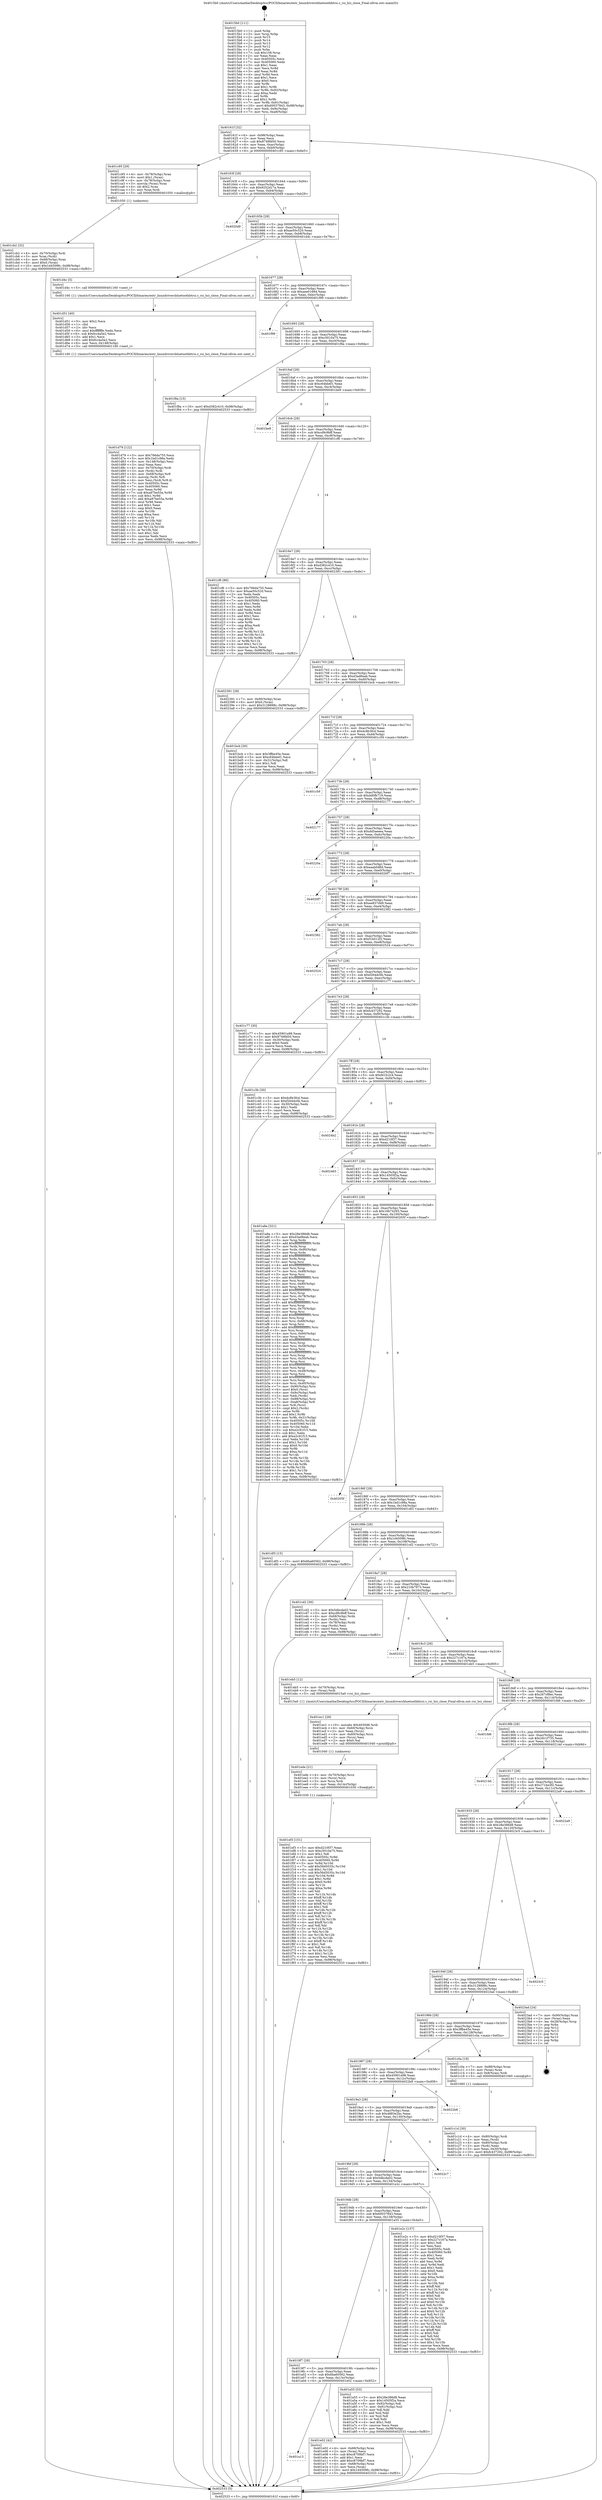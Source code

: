 digraph "0x4015b0" {
  label = "0x4015b0 (/mnt/c/Users/mathe/Desktop/tcc/POCII/binaries/extr_linuxdriversbluetoothbtrsi.c_rsi_hci_close_Final-ollvm.out::main(0))"
  labelloc = "t"
  node[shape=record]

  Entry [label="",width=0.3,height=0.3,shape=circle,fillcolor=black,style=filled]
  "0x40161f" [label="{
     0x40161f [32]\l
     | [instrs]\l
     &nbsp;&nbsp;0x40161f \<+6\>: mov -0x98(%rbp),%eax\l
     &nbsp;&nbsp;0x401625 \<+2\>: mov %eax,%ecx\l
     &nbsp;&nbsp;0x401627 \<+6\>: sub $0x8749fd50,%ecx\l
     &nbsp;&nbsp;0x40162d \<+6\>: mov %eax,-0xac(%rbp)\l
     &nbsp;&nbsp;0x401633 \<+6\>: mov %ecx,-0xb0(%rbp)\l
     &nbsp;&nbsp;0x401639 \<+6\>: je 0000000000401c95 \<main+0x6e5\>\l
  }"]
  "0x401c95" [label="{
     0x401c95 [29]\l
     | [instrs]\l
     &nbsp;&nbsp;0x401c95 \<+4\>: mov -0x78(%rbp),%rax\l
     &nbsp;&nbsp;0x401c99 \<+6\>: movl $0x1,(%rax)\l
     &nbsp;&nbsp;0x401c9f \<+4\>: mov -0x78(%rbp),%rax\l
     &nbsp;&nbsp;0x401ca3 \<+3\>: movslq (%rax),%rax\l
     &nbsp;&nbsp;0x401ca6 \<+4\>: shl $0x2,%rax\l
     &nbsp;&nbsp;0x401caa \<+3\>: mov %rax,%rdi\l
     &nbsp;&nbsp;0x401cad \<+5\>: call 0000000000401050 \<malloc@plt\>\l
     | [calls]\l
     &nbsp;&nbsp;0x401050 \{1\} (unknown)\l
  }"]
  "0x40163f" [label="{
     0x40163f [28]\l
     | [instrs]\l
     &nbsp;&nbsp;0x40163f \<+5\>: jmp 0000000000401644 \<main+0x94\>\l
     &nbsp;&nbsp;0x401644 \<+6\>: mov -0xac(%rbp),%eax\l
     &nbsp;&nbsp;0x40164a \<+5\>: sub $0x9252d17a,%eax\l
     &nbsp;&nbsp;0x40164f \<+6\>: mov %eax,-0xb4(%rbp)\l
     &nbsp;&nbsp;0x401655 \<+6\>: je 00000000004020d9 \<main+0xb29\>\l
  }"]
  Exit [label="",width=0.3,height=0.3,shape=circle,fillcolor=black,style=filled,peripheries=2]
  "0x4020d9" [label="{
     0x4020d9\l
  }", style=dashed]
  "0x40165b" [label="{
     0x40165b [28]\l
     | [instrs]\l
     &nbsp;&nbsp;0x40165b \<+5\>: jmp 0000000000401660 \<main+0xb0\>\l
     &nbsp;&nbsp;0x401660 \<+6\>: mov -0xac(%rbp),%eax\l
     &nbsp;&nbsp;0x401666 \<+5\>: sub $0xae50c520,%eax\l
     &nbsp;&nbsp;0x40166b \<+6\>: mov %eax,-0xb8(%rbp)\l
     &nbsp;&nbsp;0x401671 \<+6\>: je 0000000000401d4c \<main+0x79c\>\l
  }"]
  "0x401ef3" [label="{
     0x401ef3 [151]\l
     | [instrs]\l
     &nbsp;&nbsp;0x401ef3 \<+5\>: mov $0xd210f37,%eax\l
     &nbsp;&nbsp;0x401ef8 \<+5\>: mov $0xc5010a75,%esi\l
     &nbsp;&nbsp;0x401efd \<+2\>: mov $0x1,%dl\l
     &nbsp;&nbsp;0x401eff \<+8\>: mov 0x40505c,%r8d\l
     &nbsp;&nbsp;0x401f07 \<+8\>: mov 0x405060,%r9d\l
     &nbsp;&nbsp;0x401f0f \<+3\>: mov %r8d,%r10d\l
     &nbsp;&nbsp;0x401f12 \<+7\>: add $0x56d5035c,%r10d\l
     &nbsp;&nbsp;0x401f19 \<+4\>: sub $0x1,%r10d\l
     &nbsp;&nbsp;0x401f1d \<+7\>: sub $0x56d5035c,%r10d\l
     &nbsp;&nbsp;0x401f24 \<+4\>: imul %r10d,%r8d\l
     &nbsp;&nbsp;0x401f28 \<+4\>: and $0x1,%r8d\l
     &nbsp;&nbsp;0x401f2c \<+4\>: cmp $0x0,%r8d\l
     &nbsp;&nbsp;0x401f30 \<+4\>: sete %r11b\l
     &nbsp;&nbsp;0x401f34 \<+4\>: cmp $0xa,%r9d\l
     &nbsp;&nbsp;0x401f38 \<+3\>: setl %bl\l
     &nbsp;&nbsp;0x401f3b \<+3\>: mov %r11b,%r14b\l
     &nbsp;&nbsp;0x401f3e \<+4\>: xor $0xff,%r14b\l
     &nbsp;&nbsp;0x401f42 \<+3\>: mov %bl,%r15b\l
     &nbsp;&nbsp;0x401f45 \<+4\>: xor $0xff,%r15b\l
     &nbsp;&nbsp;0x401f49 \<+3\>: xor $0x1,%dl\l
     &nbsp;&nbsp;0x401f4c \<+3\>: mov %r14b,%r12b\l
     &nbsp;&nbsp;0x401f4f \<+4\>: and $0xff,%r12b\l
     &nbsp;&nbsp;0x401f53 \<+3\>: and %dl,%r11b\l
     &nbsp;&nbsp;0x401f56 \<+3\>: mov %r15b,%r13b\l
     &nbsp;&nbsp;0x401f59 \<+4\>: and $0xff,%r13b\l
     &nbsp;&nbsp;0x401f5d \<+2\>: and %dl,%bl\l
     &nbsp;&nbsp;0x401f5f \<+3\>: or %r11b,%r12b\l
     &nbsp;&nbsp;0x401f62 \<+3\>: or %bl,%r13b\l
     &nbsp;&nbsp;0x401f65 \<+3\>: xor %r13b,%r12b\l
     &nbsp;&nbsp;0x401f68 \<+3\>: or %r15b,%r14b\l
     &nbsp;&nbsp;0x401f6b \<+4\>: xor $0xff,%r14b\l
     &nbsp;&nbsp;0x401f6f \<+3\>: or $0x1,%dl\l
     &nbsp;&nbsp;0x401f72 \<+3\>: and %dl,%r14b\l
     &nbsp;&nbsp;0x401f75 \<+3\>: or %r14b,%r12b\l
     &nbsp;&nbsp;0x401f78 \<+4\>: test $0x1,%r12b\l
     &nbsp;&nbsp;0x401f7c \<+3\>: cmovne %esi,%eax\l
     &nbsp;&nbsp;0x401f7f \<+6\>: mov %eax,-0x98(%rbp)\l
     &nbsp;&nbsp;0x401f85 \<+5\>: jmp 0000000000402533 \<main+0xf83\>\l
  }"]
  "0x401d4c" [label="{
     0x401d4c [5]\l
     | [instrs]\l
     &nbsp;&nbsp;0x401d4c \<+5\>: call 0000000000401160 \<next_i\>\l
     | [calls]\l
     &nbsp;&nbsp;0x401160 \{1\} (/mnt/c/Users/mathe/Desktop/tcc/POCII/binaries/extr_linuxdriversbluetoothbtrsi.c_rsi_hci_close_Final-ollvm.out::next_i)\l
  }"]
  "0x401677" [label="{
     0x401677 [28]\l
     | [instrs]\l
     &nbsp;&nbsp;0x401677 \<+5\>: jmp 000000000040167c \<main+0xcc\>\l
     &nbsp;&nbsp;0x40167c \<+6\>: mov -0xac(%rbp),%eax\l
     &nbsp;&nbsp;0x401682 \<+5\>: sub $0xaee01684,%eax\l
     &nbsp;&nbsp;0x401687 \<+6\>: mov %eax,-0xbc(%rbp)\l
     &nbsp;&nbsp;0x40168d \<+6\>: je 0000000000401f99 \<main+0x9e9\>\l
  }"]
  "0x401ede" [label="{
     0x401ede [21]\l
     | [instrs]\l
     &nbsp;&nbsp;0x401ede \<+4\>: mov -0x70(%rbp),%rcx\l
     &nbsp;&nbsp;0x401ee2 \<+3\>: mov (%rcx),%rcx\l
     &nbsp;&nbsp;0x401ee5 \<+3\>: mov %rcx,%rdi\l
     &nbsp;&nbsp;0x401ee8 \<+6\>: mov %eax,-0x14c(%rbp)\l
     &nbsp;&nbsp;0x401eee \<+5\>: call 0000000000401030 \<free@plt\>\l
     | [calls]\l
     &nbsp;&nbsp;0x401030 \{1\} (unknown)\l
  }"]
  "0x401f99" [label="{
     0x401f99\l
  }", style=dashed]
  "0x401693" [label="{
     0x401693 [28]\l
     | [instrs]\l
     &nbsp;&nbsp;0x401693 \<+5\>: jmp 0000000000401698 \<main+0xe8\>\l
     &nbsp;&nbsp;0x401698 \<+6\>: mov -0xac(%rbp),%eax\l
     &nbsp;&nbsp;0x40169e \<+5\>: sub $0xc5010a75,%eax\l
     &nbsp;&nbsp;0x4016a3 \<+6\>: mov %eax,-0xc0(%rbp)\l
     &nbsp;&nbsp;0x4016a9 \<+6\>: je 0000000000401f8a \<main+0x9da\>\l
  }"]
  "0x401ec1" [label="{
     0x401ec1 [29]\l
     | [instrs]\l
     &nbsp;&nbsp;0x401ec1 \<+10\>: movabs $0x4030d6,%rdi\l
     &nbsp;&nbsp;0x401ecb \<+4\>: mov -0x60(%rbp),%rcx\l
     &nbsp;&nbsp;0x401ecf \<+2\>: mov %eax,(%rcx)\l
     &nbsp;&nbsp;0x401ed1 \<+4\>: mov -0x60(%rbp),%rcx\l
     &nbsp;&nbsp;0x401ed5 \<+2\>: mov (%rcx),%esi\l
     &nbsp;&nbsp;0x401ed7 \<+2\>: mov $0x0,%al\l
     &nbsp;&nbsp;0x401ed9 \<+5\>: call 0000000000401040 \<printf@plt\>\l
     | [calls]\l
     &nbsp;&nbsp;0x401040 \{1\} (unknown)\l
  }"]
  "0x401f8a" [label="{
     0x401f8a [15]\l
     | [instrs]\l
     &nbsp;&nbsp;0x401f8a \<+10\>: movl $0xd382c410,-0x98(%rbp)\l
     &nbsp;&nbsp;0x401f94 \<+5\>: jmp 0000000000402533 \<main+0xf83\>\l
  }"]
  "0x4016af" [label="{
     0x4016af [28]\l
     | [instrs]\l
     &nbsp;&nbsp;0x4016af \<+5\>: jmp 00000000004016b4 \<main+0x104\>\l
     &nbsp;&nbsp;0x4016b4 \<+6\>: mov -0xac(%rbp),%eax\l
     &nbsp;&nbsp;0x4016ba \<+5\>: sub $0xc64bbef1,%eax\l
     &nbsp;&nbsp;0x4016bf \<+6\>: mov %eax,-0xc4(%rbp)\l
     &nbsp;&nbsp;0x4016c5 \<+6\>: je 0000000000401be9 \<main+0x639\>\l
  }"]
  "0x401a13" [label="{
     0x401a13\l
  }", style=dashed]
  "0x401be9" [label="{
     0x401be9\l
  }", style=dashed]
  "0x4016cb" [label="{
     0x4016cb [28]\l
     | [instrs]\l
     &nbsp;&nbsp;0x4016cb \<+5\>: jmp 00000000004016d0 \<main+0x120\>\l
     &nbsp;&nbsp;0x4016d0 \<+6\>: mov -0xac(%rbp),%eax\l
     &nbsp;&nbsp;0x4016d6 \<+5\>: sub $0xcd9c9bff,%eax\l
     &nbsp;&nbsp;0x4016db \<+6\>: mov %eax,-0xc8(%rbp)\l
     &nbsp;&nbsp;0x4016e1 \<+6\>: je 0000000000401cf6 \<main+0x746\>\l
  }"]
  "0x401e02" [label="{
     0x401e02 [42]\l
     | [instrs]\l
     &nbsp;&nbsp;0x401e02 \<+4\>: mov -0x68(%rbp),%rax\l
     &nbsp;&nbsp;0x401e06 \<+2\>: mov (%rax),%ecx\l
     &nbsp;&nbsp;0x401e08 \<+6\>: sub $0xc8709bf7,%ecx\l
     &nbsp;&nbsp;0x401e0e \<+3\>: add $0x1,%ecx\l
     &nbsp;&nbsp;0x401e11 \<+6\>: add $0xc8709bf7,%ecx\l
     &nbsp;&nbsp;0x401e17 \<+4\>: mov -0x68(%rbp),%rax\l
     &nbsp;&nbsp;0x401e1b \<+2\>: mov %ecx,(%rax)\l
     &nbsp;&nbsp;0x401e1d \<+10\>: movl $0x1d4509fc,-0x98(%rbp)\l
     &nbsp;&nbsp;0x401e27 \<+5\>: jmp 0000000000402533 \<main+0xf83\>\l
  }"]
  "0x401cf6" [label="{
     0x401cf6 [86]\l
     | [instrs]\l
     &nbsp;&nbsp;0x401cf6 \<+5\>: mov $0x766da755,%eax\l
     &nbsp;&nbsp;0x401cfb \<+5\>: mov $0xae50c520,%ecx\l
     &nbsp;&nbsp;0x401d00 \<+2\>: xor %edx,%edx\l
     &nbsp;&nbsp;0x401d02 \<+7\>: mov 0x40505c,%esi\l
     &nbsp;&nbsp;0x401d09 \<+7\>: mov 0x405060,%edi\l
     &nbsp;&nbsp;0x401d10 \<+3\>: sub $0x1,%edx\l
     &nbsp;&nbsp;0x401d13 \<+3\>: mov %esi,%r8d\l
     &nbsp;&nbsp;0x401d16 \<+3\>: add %edx,%r8d\l
     &nbsp;&nbsp;0x401d19 \<+4\>: imul %r8d,%esi\l
     &nbsp;&nbsp;0x401d1d \<+3\>: and $0x1,%esi\l
     &nbsp;&nbsp;0x401d20 \<+3\>: cmp $0x0,%esi\l
     &nbsp;&nbsp;0x401d23 \<+4\>: sete %r9b\l
     &nbsp;&nbsp;0x401d27 \<+3\>: cmp $0xa,%edi\l
     &nbsp;&nbsp;0x401d2a \<+4\>: setl %r10b\l
     &nbsp;&nbsp;0x401d2e \<+3\>: mov %r9b,%r11b\l
     &nbsp;&nbsp;0x401d31 \<+3\>: and %r10b,%r11b\l
     &nbsp;&nbsp;0x401d34 \<+3\>: xor %r10b,%r9b\l
     &nbsp;&nbsp;0x401d37 \<+3\>: or %r9b,%r11b\l
     &nbsp;&nbsp;0x401d3a \<+4\>: test $0x1,%r11b\l
     &nbsp;&nbsp;0x401d3e \<+3\>: cmovne %ecx,%eax\l
     &nbsp;&nbsp;0x401d41 \<+6\>: mov %eax,-0x98(%rbp)\l
     &nbsp;&nbsp;0x401d47 \<+5\>: jmp 0000000000402533 \<main+0xf83\>\l
  }"]
  "0x4016e7" [label="{
     0x4016e7 [28]\l
     | [instrs]\l
     &nbsp;&nbsp;0x4016e7 \<+5\>: jmp 00000000004016ec \<main+0x13c\>\l
     &nbsp;&nbsp;0x4016ec \<+6\>: mov -0xac(%rbp),%eax\l
     &nbsp;&nbsp;0x4016f2 \<+5\>: sub $0xd382c410,%eax\l
     &nbsp;&nbsp;0x4016f7 \<+6\>: mov %eax,-0xcc(%rbp)\l
     &nbsp;&nbsp;0x4016fd \<+6\>: je 0000000000402391 \<main+0xde1\>\l
  }"]
  "0x401d79" [label="{
     0x401d79 [122]\l
     | [instrs]\l
     &nbsp;&nbsp;0x401d79 \<+5\>: mov $0x766da755,%ecx\l
     &nbsp;&nbsp;0x401d7e \<+5\>: mov $0x1bd1c98a,%edx\l
     &nbsp;&nbsp;0x401d83 \<+6\>: mov -0x148(%rbp),%esi\l
     &nbsp;&nbsp;0x401d89 \<+3\>: imul %eax,%esi\l
     &nbsp;&nbsp;0x401d8c \<+4\>: mov -0x70(%rbp),%rdi\l
     &nbsp;&nbsp;0x401d90 \<+3\>: mov (%rdi),%rdi\l
     &nbsp;&nbsp;0x401d93 \<+4\>: mov -0x68(%rbp),%r8\l
     &nbsp;&nbsp;0x401d97 \<+3\>: movslq (%r8),%r8\l
     &nbsp;&nbsp;0x401d9a \<+4\>: mov %esi,(%rdi,%r8,4)\l
     &nbsp;&nbsp;0x401d9e \<+7\>: mov 0x40505c,%eax\l
     &nbsp;&nbsp;0x401da5 \<+7\>: mov 0x405060,%esi\l
     &nbsp;&nbsp;0x401dac \<+3\>: mov %eax,%r9d\l
     &nbsp;&nbsp;0x401daf \<+7\>: sub $0xa97be55a,%r9d\l
     &nbsp;&nbsp;0x401db6 \<+4\>: sub $0x1,%r9d\l
     &nbsp;&nbsp;0x401dba \<+7\>: add $0xa97be55a,%r9d\l
     &nbsp;&nbsp;0x401dc1 \<+4\>: imul %r9d,%eax\l
     &nbsp;&nbsp;0x401dc5 \<+3\>: and $0x1,%eax\l
     &nbsp;&nbsp;0x401dc8 \<+3\>: cmp $0x0,%eax\l
     &nbsp;&nbsp;0x401dcb \<+4\>: sete %r10b\l
     &nbsp;&nbsp;0x401dcf \<+3\>: cmp $0xa,%esi\l
     &nbsp;&nbsp;0x401dd2 \<+4\>: setl %r11b\l
     &nbsp;&nbsp;0x401dd6 \<+3\>: mov %r10b,%bl\l
     &nbsp;&nbsp;0x401dd9 \<+3\>: and %r11b,%bl\l
     &nbsp;&nbsp;0x401ddc \<+3\>: xor %r11b,%r10b\l
     &nbsp;&nbsp;0x401ddf \<+3\>: or %r10b,%bl\l
     &nbsp;&nbsp;0x401de2 \<+3\>: test $0x1,%bl\l
     &nbsp;&nbsp;0x401de5 \<+3\>: cmovne %edx,%ecx\l
     &nbsp;&nbsp;0x401de8 \<+6\>: mov %ecx,-0x98(%rbp)\l
     &nbsp;&nbsp;0x401dee \<+5\>: jmp 0000000000402533 \<main+0xf83\>\l
  }"]
  "0x402391" [label="{
     0x402391 [28]\l
     | [instrs]\l
     &nbsp;&nbsp;0x402391 \<+7\>: mov -0x90(%rbp),%rax\l
     &nbsp;&nbsp;0x402398 \<+6\>: movl $0x0,(%rax)\l
     &nbsp;&nbsp;0x40239e \<+10\>: movl $0x3128898c,-0x98(%rbp)\l
     &nbsp;&nbsp;0x4023a8 \<+5\>: jmp 0000000000402533 \<main+0xf83\>\l
  }"]
  "0x401703" [label="{
     0x401703 [28]\l
     | [instrs]\l
     &nbsp;&nbsp;0x401703 \<+5\>: jmp 0000000000401708 \<main+0x158\>\l
     &nbsp;&nbsp;0x401708 \<+6\>: mov -0xac(%rbp),%eax\l
     &nbsp;&nbsp;0x40170e \<+5\>: sub $0xd3ad8eab,%eax\l
     &nbsp;&nbsp;0x401713 \<+6\>: mov %eax,-0xd0(%rbp)\l
     &nbsp;&nbsp;0x401719 \<+6\>: je 0000000000401bcb \<main+0x61b\>\l
  }"]
  "0x401d51" [label="{
     0x401d51 [40]\l
     | [instrs]\l
     &nbsp;&nbsp;0x401d51 \<+5\>: mov $0x2,%ecx\l
     &nbsp;&nbsp;0x401d56 \<+1\>: cltd\l
     &nbsp;&nbsp;0x401d57 \<+2\>: idiv %ecx\l
     &nbsp;&nbsp;0x401d59 \<+6\>: imul $0xfffffffe,%edx,%ecx\l
     &nbsp;&nbsp;0x401d5f \<+6\>: sub $0xfcc4a5e2,%ecx\l
     &nbsp;&nbsp;0x401d65 \<+3\>: add $0x1,%ecx\l
     &nbsp;&nbsp;0x401d68 \<+6\>: add $0xfcc4a5e2,%ecx\l
     &nbsp;&nbsp;0x401d6e \<+6\>: mov %ecx,-0x148(%rbp)\l
     &nbsp;&nbsp;0x401d74 \<+5\>: call 0000000000401160 \<next_i\>\l
     | [calls]\l
     &nbsp;&nbsp;0x401160 \{1\} (/mnt/c/Users/mathe/Desktop/tcc/POCII/binaries/extr_linuxdriversbluetoothbtrsi.c_rsi_hci_close_Final-ollvm.out::next_i)\l
  }"]
  "0x401bcb" [label="{
     0x401bcb [30]\l
     | [instrs]\l
     &nbsp;&nbsp;0x401bcb \<+5\>: mov $0x3ffbe45e,%eax\l
     &nbsp;&nbsp;0x401bd0 \<+5\>: mov $0xc64bbef1,%ecx\l
     &nbsp;&nbsp;0x401bd5 \<+3\>: mov -0x31(%rbp),%dl\l
     &nbsp;&nbsp;0x401bd8 \<+3\>: test $0x1,%dl\l
     &nbsp;&nbsp;0x401bdb \<+3\>: cmovne %ecx,%eax\l
     &nbsp;&nbsp;0x401bde \<+6\>: mov %eax,-0x98(%rbp)\l
     &nbsp;&nbsp;0x401be4 \<+5\>: jmp 0000000000402533 \<main+0xf83\>\l
  }"]
  "0x40171f" [label="{
     0x40171f [28]\l
     | [instrs]\l
     &nbsp;&nbsp;0x40171f \<+5\>: jmp 0000000000401724 \<main+0x174\>\l
     &nbsp;&nbsp;0x401724 \<+6\>: mov -0xac(%rbp),%eax\l
     &nbsp;&nbsp;0x40172a \<+5\>: sub $0xdc8b3fcd,%eax\l
     &nbsp;&nbsp;0x40172f \<+6\>: mov %eax,-0xd4(%rbp)\l
     &nbsp;&nbsp;0x401735 \<+6\>: je 0000000000401c59 \<main+0x6a9\>\l
  }"]
  "0x401cb2" [label="{
     0x401cb2 [32]\l
     | [instrs]\l
     &nbsp;&nbsp;0x401cb2 \<+4\>: mov -0x70(%rbp),%rdi\l
     &nbsp;&nbsp;0x401cb6 \<+3\>: mov %rax,(%rdi)\l
     &nbsp;&nbsp;0x401cb9 \<+4\>: mov -0x68(%rbp),%rax\l
     &nbsp;&nbsp;0x401cbd \<+6\>: movl $0x0,(%rax)\l
     &nbsp;&nbsp;0x401cc3 \<+10\>: movl $0x1d4509fc,-0x98(%rbp)\l
     &nbsp;&nbsp;0x401ccd \<+5\>: jmp 0000000000402533 \<main+0xf83\>\l
  }"]
  "0x401c59" [label="{
     0x401c59\l
  }", style=dashed]
  "0x40173b" [label="{
     0x40173b [28]\l
     | [instrs]\l
     &nbsp;&nbsp;0x40173b \<+5\>: jmp 0000000000401740 \<main+0x190\>\l
     &nbsp;&nbsp;0x401740 \<+6\>: mov -0xac(%rbp),%eax\l
     &nbsp;&nbsp;0x401746 \<+5\>: sub $0xdd0fb719,%eax\l
     &nbsp;&nbsp;0x40174b \<+6\>: mov %eax,-0xd8(%rbp)\l
     &nbsp;&nbsp;0x401751 \<+6\>: je 0000000000402177 \<main+0xbc7\>\l
  }"]
  "0x401c1d" [label="{
     0x401c1d [30]\l
     | [instrs]\l
     &nbsp;&nbsp;0x401c1d \<+4\>: mov -0x80(%rbp),%rdi\l
     &nbsp;&nbsp;0x401c21 \<+2\>: mov %eax,(%rdi)\l
     &nbsp;&nbsp;0x401c23 \<+4\>: mov -0x80(%rbp),%rdi\l
     &nbsp;&nbsp;0x401c27 \<+2\>: mov (%rdi),%eax\l
     &nbsp;&nbsp;0x401c29 \<+3\>: mov %eax,-0x30(%rbp)\l
     &nbsp;&nbsp;0x401c2c \<+10\>: movl $0xfc437292,-0x98(%rbp)\l
     &nbsp;&nbsp;0x401c36 \<+5\>: jmp 0000000000402533 \<main+0xf83\>\l
  }"]
  "0x402177" [label="{
     0x402177\l
  }", style=dashed]
  "0x401757" [label="{
     0x401757 [28]\l
     | [instrs]\l
     &nbsp;&nbsp;0x401757 \<+5\>: jmp 000000000040175c \<main+0x1ac\>\l
     &nbsp;&nbsp;0x40175c \<+6\>: mov -0xac(%rbp),%eax\l
     &nbsp;&nbsp;0x401762 \<+5\>: sub $0xdd5aeeea,%eax\l
     &nbsp;&nbsp;0x401767 \<+6\>: mov %eax,-0xdc(%rbp)\l
     &nbsp;&nbsp;0x40176d \<+6\>: je 000000000040220a \<main+0xc5a\>\l
  }"]
  "0x4015b0" [label="{
     0x4015b0 [111]\l
     | [instrs]\l
     &nbsp;&nbsp;0x4015b0 \<+1\>: push %rbp\l
     &nbsp;&nbsp;0x4015b1 \<+3\>: mov %rsp,%rbp\l
     &nbsp;&nbsp;0x4015b4 \<+2\>: push %r15\l
     &nbsp;&nbsp;0x4015b6 \<+2\>: push %r14\l
     &nbsp;&nbsp;0x4015b8 \<+2\>: push %r13\l
     &nbsp;&nbsp;0x4015ba \<+2\>: push %r12\l
     &nbsp;&nbsp;0x4015bc \<+1\>: push %rbx\l
     &nbsp;&nbsp;0x4015bd \<+7\>: sub $0x158,%rsp\l
     &nbsp;&nbsp;0x4015c4 \<+2\>: xor %eax,%eax\l
     &nbsp;&nbsp;0x4015c6 \<+7\>: mov 0x40505c,%ecx\l
     &nbsp;&nbsp;0x4015cd \<+7\>: mov 0x405060,%edx\l
     &nbsp;&nbsp;0x4015d4 \<+3\>: sub $0x1,%eax\l
     &nbsp;&nbsp;0x4015d7 \<+3\>: mov %ecx,%r8d\l
     &nbsp;&nbsp;0x4015da \<+3\>: add %eax,%r8d\l
     &nbsp;&nbsp;0x4015dd \<+4\>: imul %r8d,%ecx\l
     &nbsp;&nbsp;0x4015e1 \<+3\>: and $0x1,%ecx\l
     &nbsp;&nbsp;0x4015e4 \<+3\>: cmp $0x0,%ecx\l
     &nbsp;&nbsp;0x4015e7 \<+4\>: sete %r9b\l
     &nbsp;&nbsp;0x4015eb \<+4\>: and $0x1,%r9b\l
     &nbsp;&nbsp;0x4015ef \<+7\>: mov %r9b,-0x92(%rbp)\l
     &nbsp;&nbsp;0x4015f6 \<+3\>: cmp $0xa,%edx\l
     &nbsp;&nbsp;0x4015f9 \<+4\>: setl %r9b\l
     &nbsp;&nbsp;0x4015fd \<+4\>: and $0x1,%r9b\l
     &nbsp;&nbsp;0x401601 \<+7\>: mov %r9b,-0x91(%rbp)\l
     &nbsp;&nbsp;0x401608 \<+10\>: movl $0x60037843,-0x98(%rbp)\l
     &nbsp;&nbsp;0x401612 \<+6\>: mov %edi,-0x9c(%rbp)\l
     &nbsp;&nbsp;0x401618 \<+7\>: mov %rsi,-0xa8(%rbp)\l
  }"]
  "0x40220a" [label="{
     0x40220a\l
  }", style=dashed]
  "0x401773" [label="{
     0x401773 [28]\l
     | [instrs]\l
     &nbsp;&nbsp;0x401773 \<+5\>: jmp 0000000000401778 \<main+0x1c8\>\l
     &nbsp;&nbsp;0x401778 \<+6\>: mov -0xac(%rbp),%eax\l
     &nbsp;&nbsp;0x40177e \<+5\>: sub $0xeaab0d8d,%eax\l
     &nbsp;&nbsp;0x401783 \<+6\>: mov %eax,-0xe0(%rbp)\l
     &nbsp;&nbsp;0x401789 \<+6\>: je 00000000004020f7 \<main+0xb47\>\l
  }"]
  "0x402533" [label="{
     0x402533 [5]\l
     | [instrs]\l
     &nbsp;&nbsp;0x402533 \<+5\>: jmp 000000000040161f \<main+0x6f\>\l
  }"]
  "0x4020f7" [label="{
     0x4020f7\l
  }", style=dashed]
  "0x40178f" [label="{
     0x40178f [28]\l
     | [instrs]\l
     &nbsp;&nbsp;0x40178f \<+5\>: jmp 0000000000401794 \<main+0x1e4\>\l
     &nbsp;&nbsp;0x401794 \<+6\>: mov -0xac(%rbp),%eax\l
     &nbsp;&nbsp;0x40179a \<+5\>: sub $0xee837d49,%eax\l
     &nbsp;&nbsp;0x40179f \<+6\>: mov %eax,-0xe4(%rbp)\l
     &nbsp;&nbsp;0x4017a5 \<+6\>: je 0000000000402382 \<main+0xdd2\>\l
  }"]
  "0x4019f7" [label="{
     0x4019f7 [28]\l
     | [instrs]\l
     &nbsp;&nbsp;0x4019f7 \<+5\>: jmp 00000000004019fc \<main+0x44c\>\l
     &nbsp;&nbsp;0x4019fc \<+6\>: mov -0xac(%rbp),%eax\l
     &nbsp;&nbsp;0x401a02 \<+5\>: sub $0x6ba60562,%eax\l
     &nbsp;&nbsp;0x401a07 \<+6\>: mov %eax,-0x13c(%rbp)\l
     &nbsp;&nbsp;0x401a0d \<+6\>: je 0000000000401e02 \<main+0x852\>\l
  }"]
  "0x402382" [label="{
     0x402382\l
  }", style=dashed]
  "0x4017ab" [label="{
     0x4017ab [28]\l
     | [instrs]\l
     &nbsp;&nbsp;0x4017ab \<+5\>: jmp 00000000004017b0 \<main+0x200\>\l
     &nbsp;&nbsp;0x4017b0 \<+6\>: mov -0xac(%rbp),%eax\l
     &nbsp;&nbsp;0x4017b6 \<+5\>: sub $0xf1b012f2,%eax\l
     &nbsp;&nbsp;0x4017bb \<+6\>: mov %eax,-0xe8(%rbp)\l
     &nbsp;&nbsp;0x4017c1 \<+6\>: je 0000000000402524 \<main+0xf74\>\l
  }"]
  "0x401a55" [label="{
     0x401a55 [53]\l
     | [instrs]\l
     &nbsp;&nbsp;0x401a55 \<+5\>: mov $0x28e386d8,%eax\l
     &nbsp;&nbsp;0x401a5a \<+5\>: mov $0x14505f2a,%ecx\l
     &nbsp;&nbsp;0x401a5f \<+6\>: mov -0x92(%rbp),%dl\l
     &nbsp;&nbsp;0x401a65 \<+7\>: mov -0x91(%rbp),%sil\l
     &nbsp;&nbsp;0x401a6c \<+3\>: mov %dl,%dil\l
     &nbsp;&nbsp;0x401a6f \<+3\>: and %sil,%dil\l
     &nbsp;&nbsp;0x401a72 \<+3\>: xor %sil,%dl\l
     &nbsp;&nbsp;0x401a75 \<+3\>: or %dl,%dil\l
     &nbsp;&nbsp;0x401a78 \<+4\>: test $0x1,%dil\l
     &nbsp;&nbsp;0x401a7c \<+3\>: cmovne %ecx,%eax\l
     &nbsp;&nbsp;0x401a7f \<+6\>: mov %eax,-0x98(%rbp)\l
     &nbsp;&nbsp;0x401a85 \<+5\>: jmp 0000000000402533 \<main+0xf83\>\l
  }"]
  "0x402524" [label="{
     0x402524\l
  }", style=dashed]
  "0x4017c7" [label="{
     0x4017c7 [28]\l
     | [instrs]\l
     &nbsp;&nbsp;0x4017c7 \<+5\>: jmp 00000000004017cc \<main+0x21c\>\l
     &nbsp;&nbsp;0x4017cc \<+6\>: mov -0xac(%rbp),%eax\l
     &nbsp;&nbsp;0x4017d2 \<+5\>: sub $0xf264dc0b,%eax\l
     &nbsp;&nbsp;0x4017d7 \<+6\>: mov %eax,-0xec(%rbp)\l
     &nbsp;&nbsp;0x4017dd \<+6\>: je 0000000000401c77 \<main+0x6c7\>\l
  }"]
  "0x4019db" [label="{
     0x4019db [28]\l
     | [instrs]\l
     &nbsp;&nbsp;0x4019db \<+5\>: jmp 00000000004019e0 \<main+0x430\>\l
     &nbsp;&nbsp;0x4019e0 \<+6\>: mov -0xac(%rbp),%eax\l
     &nbsp;&nbsp;0x4019e6 \<+5\>: sub $0x60037843,%eax\l
     &nbsp;&nbsp;0x4019eb \<+6\>: mov %eax,-0x138(%rbp)\l
     &nbsp;&nbsp;0x4019f1 \<+6\>: je 0000000000401a55 \<main+0x4a5\>\l
  }"]
  "0x401c77" [label="{
     0x401c77 [30]\l
     | [instrs]\l
     &nbsp;&nbsp;0x401c77 \<+5\>: mov $0x45901e98,%eax\l
     &nbsp;&nbsp;0x401c7c \<+5\>: mov $0x8749fd50,%ecx\l
     &nbsp;&nbsp;0x401c81 \<+3\>: mov -0x30(%rbp),%edx\l
     &nbsp;&nbsp;0x401c84 \<+3\>: cmp $0x0,%edx\l
     &nbsp;&nbsp;0x401c87 \<+3\>: cmove %ecx,%eax\l
     &nbsp;&nbsp;0x401c8a \<+6\>: mov %eax,-0x98(%rbp)\l
     &nbsp;&nbsp;0x401c90 \<+5\>: jmp 0000000000402533 \<main+0xf83\>\l
  }"]
  "0x4017e3" [label="{
     0x4017e3 [28]\l
     | [instrs]\l
     &nbsp;&nbsp;0x4017e3 \<+5\>: jmp 00000000004017e8 \<main+0x238\>\l
     &nbsp;&nbsp;0x4017e8 \<+6\>: mov -0xac(%rbp),%eax\l
     &nbsp;&nbsp;0x4017ee \<+5\>: sub $0xfc437292,%eax\l
     &nbsp;&nbsp;0x4017f3 \<+6\>: mov %eax,-0xf0(%rbp)\l
     &nbsp;&nbsp;0x4017f9 \<+6\>: je 0000000000401c3b \<main+0x68b\>\l
  }"]
  "0x401e2c" [label="{
     0x401e2c [137]\l
     | [instrs]\l
     &nbsp;&nbsp;0x401e2c \<+5\>: mov $0xd210f37,%eax\l
     &nbsp;&nbsp;0x401e31 \<+5\>: mov $0x227c167a,%ecx\l
     &nbsp;&nbsp;0x401e36 \<+2\>: mov $0x1,%dl\l
     &nbsp;&nbsp;0x401e38 \<+2\>: xor %esi,%esi\l
     &nbsp;&nbsp;0x401e3a \<+7\>: mov 0x40505c,%edi\l
     &nbsp;&nbsp;0x401e41 \<+8\>: mov 0x405060,%r8d\l
     &nbsp;&nbsp;0x401e49 \<+3\>: sub $0x1,%esi\l
     &nbsp;&nbsp;0x401e4c \<+3\>: mov %edi,%r9d\l
     &nbsp;&nbsp;0x401e4f \<+3\>: add %esi,%r9d\l
     &nbsp;&nbsp;0x401e52 \<+4\>: imul %r9d,%edi\l
     &nbsp;&nbsp;0x401e56 \<+3\>: and $0x1,%edi\l
     &nbsp;&nbsp;0x401e59 \<+3\>: cmp $0x0,%edi\l
     &nbsp;&nbsp;0x401e5c \<+4\>: sete %r10b\l
     &nbsp;&nbsp;0x401e60 \<+4\>: cmp $0xa,%r8d\l
     &nbsp;&nbsp;0x401e64 \<+4\>: setl %r11b\l
     &nbsp;&nbsp;0x401e68 \<+3\>: mov %r10b,%bl\l
     &nbsp;&nbsp;0x401e6b \<+3\>: xor $0xff,%bl\l
     &nbsp;&nbsp;0x401e6e \<+3\>: mov %r11b,%r14b\l
     &nbsp;&nbsp;0x401e71 \<+4\>: xor $0xff,%r14b\l
     &nbsp;&nbsp;0x401e75 \<+3\>: xor $0x0,%dl\l
     &nbsp;&nbsp;0x401e78 \<+3\>: mov %bl,%r15b\l
     &nbsp;&nbsp;0x401e7b \<+4\>: and $0x0,%r15b\l
     &nbsp;&nbsp;0x401e7f \<+3\>: and %dl,%r10b\l
     &nbsp;&nbsp;0x401e82 \<+3\>: mov %r14b,%r12b\l
     &nbsp;&nbsp;0x401e85 \<+4\>: and $0x0,%r12b\l
     &nbsp;&nbsp;0x401e89 \<+3\>: and %dl,%r11b\l
     &nbsp;&nbsp;0x401e8c \<+3\>: or %r10b,%r15b\l
     &nbsp;&nbsp;0x401e8f \<+3\>: or %r11b,%r12b\l
     &nbsp;&nbsp;0x401e92 \<+3\>: xor %r12b,%r15b\l
     &nbsp;&nbsp;0x401e95 \<+3\>: or %r14b,%bl\l
     &nbsp;&nbsp;0x401e98 \<+3\>: xor $0xff,%bl\l
     &nbsp;&nbsp;0x401e9b \<+3\>: or $0x0,%dl\l
     &nbsp;&nbsp;0x401e9e \<+2\>: and %dl,%bl\l
     &nbsp;&nbsp;0x401ea0 \<+3\>: or %bl,%r15b\l
     &nbsp;&nbsp;0x401ea3 \<+4\>: test $0x1,%r15b\l
     &nbsp;&nbsp;0x401ea7 \<+3\>: cmovne %ecx,%eax\l
     &nbsp;&nbsp;0x401eaa \<+6\>: mov %eax,-0x98(%rbp)\l
     &nbsp;&nbsp;0x401eb0 \<+5\>: jmp 0000000000402533 \<main+0xf83\>\l
  }"]
  "0x401c3b" [label="{
     0x401c3b [30]\l
     | [instrs]\l
     &nbsp;&nbsp;0x401c3b \<+5\>: mov $0xdc8b3fcd,%eax\l
     &nbsp;&nbsp;0x401c40 \<+5\>: mov $0xf264dc0b,%ecx\l
     &nbsp;&nbsp;0x401c45 \<+3\>: mov -0x30(%rbp),%edx\l
     &nbsp;&nbsp;0x401c48 \<+3\>: cmp $0x1,%edx\l
     &nbsp;&nbsp;0x401c4b \<+3\>: cmovl %ecx,%eax\l
     &nbsp;&nbsp;0x401c4e \<+6\>: mov %eax,-0x98(%rbp)\l
     &nbsp;&nbsp;0x401c54 \<+5\>: jmp 0000000000402533 \<main+0xf83\>\l
  }"]
  "0x4017ff" [label="{
     0x4017ff [28]\l
     | [instrs]\l
     &nbsp;&nbsp;0x4017ff \<+5\>: jmp 0000000000401804 \<main+0x254\>\l
     &nbsp;&nbsp;0x401804 \<+6\>: mov -0xac(%rbp),%eax\l
     &nbsp;&nbsp;0x40180a \<+5\>: sub $0xfd1fc2c4,%eax\l
     &nbsp;&nbsp;0x40180f \<+6\>: mov %eax,-0xf4(%rbp)\l
     &nbsp;&nbsp;0x401815 \<+6\>: je 00000000004024b2 \<main+0xf02\>\l
  }"]
  "0x4019bf" [label="{
     0x4019bf [28]\l
     | [instrs]\l
     &nbsp;&nbsp;0x4019bf \<+5\>: jmp 00000000004019c4 \<main+0x414\>\l
     &nbsp;&nbsp;0x4019c4 \<+6\>: mov -0xac(%rbp),%eax\l
     &nbsp;&nbsp;0x4019ca \<+5\>: sub $0x5dbcda02,%eax\l
     &nbsp;&nbsp;0x4019cf \<+6\>: mov %eax,-0x134(%rbp)\l
     &nbsp;&nbsp;0x4019d5 \<+6\>: je 0000000000401e2c \<main+0x87c\>\l
  }"]
  "0x4024b2" [label="{
     0x4024b2\l
  }", style=dashed]
  "0x40181b" [label="{
     0x40181b [28]\l
     | [instrs]\l
     &nbsp;&nbsp;0x40181b \<+5\>: jmp 0000000000401820 \<main+0x270\>\l
     &nbsp;&nbsp;0x401820 \<+6\>: mov -0xac(%rbp),%eax\l
     &nbsp;&nbsp;0x401826 \<+5\>: sub $0xd210f37,%eax\l
     &nbsp;&nbsp;0x40182b \<+6\>: mov %eax,-0xf8(%rbp)\l
     &nbsp;&nbsp;0x401831 \<+6\>: je 0000000000402465 \<main+0xeb5\>\l
  }"]
  "0x4022c7" [label="{
     0x4022c7\l
  }", style=dashed]
  "0x402465" [label="{
     0x402465\l
  }", style=dashed]
  "0x401837" [label="{
     0x401837 [28]\l
     | [instrs]\l
     &nbsp;&nbsp;0x401837 \<+5\>: jmp 000000000040183c \<main+0x28c\>\l
     &nbsp;&nbsp;0x40183c \<+6\>: mov -0xac(%rbp),%eax\l
     &nbsp;&nbsp;0x401842 \<+5\>: sub $0x14505f2a,%eax\l
     &nbsp;&nbsp;0x401847 \<+6\>: mov %eax,-0xfc(%rbp)\l
     &nbsp;&nbsp;0x40184d \<+6\>: je 0000000000401a8a \<main+0x4da\>\l
  }"]
  "0x4019a3" [label="{
     0x4019a3 [28]\l
     | [instrs]\l
     &nbsp;&nbsp;0x4019a3 \<+5\>: jmp 00000000004019a8 \<main+0x3f8\>\l
     &nbsp;&nbsp;0x4019a8 \<+6\>: mov -0xac(%rbp),%eax\l
     &nbsp;&nbsp;0x4019ae \<+5\>: sub $0x4883e2bc,%eax\l
     &nbsp;&nbsp;0x4019b3 \<+6\>: mov %eax,-0x130(%rbp)\l
     &nbsp;&nbsp;0x4019b9 \<+6\>: je 00000000004022c7 \<main+0xd17\>\l
  }"]
  "0x401a8a" [label="{
     0x401a8a [321]\l
     | [instrs]\l
     &nbsp;&nbsp;0x401a8a \<+5\>: mov $0x28e386d8,%eax\l
     &nbsp;&nbsp;0x401a8f \<+5\>: mov $0xd3ad8eab,%ecx\l
     &nbsp;&nbsp;0x401a94 \<+3\>: mov %rsp,%rdx\l
     &nbsp;&nbsp;0x401a97 \<+4\>: add $0xfffffffffffffff0,%rdx\l
     &nbsp;&nbsp;0x401a9b \<+3\>: mov %rdx,%rsp\l
     &nbsp;&nbsp;0x401a9e \<+7\>: mov %rdx,-0x90(%rbp)\l
     &nbsp;&nbsp;0x401aa5 \<+3\>: mov %rsp,%rdx\l
     &nbsp;&nbsp;0x401aa8 \<+4\>: add $0xfffffffffffffff0,%rdx\l
     &nbsp;&nbsp;0x401aac \<+3\>: mov %rdx,%rsp\l
     &nbsp;&nbsp;0x401aaf \<+3\>: mov %rsp,%rsi\l
     &nbsp;&nbsp;0x401ab2 \<+4\>: add $0xfffffffffffffff0,%rsi\l
     &nbsp;&nbsp;0x401ab6 \<+3\>: mov %rsi,%rsp\l
     &nbsp;&nbsp;0x401ab9 \<+7\>: mov %rsi,-0x88(%rbp)\l
     &nbsp;&nbsp;0x401ac0 \<+3\>: mov %rsp,%rsi\l
     &nbsp;&nbsp;0x401ac3 \<+4\>: add $0xfffffffffffffff0,%rsi\l
     &nbsp;&nbsp;0x401ac7 \<+3\>: mov %rsi,%rsp\l
     &nbsp;&nbsp;0x401aca \<+4\>: mov %rsi,-0x80(%rbp)\l
     &nbsp;&nbsp;0x401ace \<+3\>: mov %rsp,%rsi\l
     &nbsp;&nbsp;0x401ad1 \<+4\>: add $0xfffffffffffffff0,%rsi\l
     &nbsp;&nbsp;0x401ad5 \<+3\>: mov %rsi,%rsp\l
     &nbsp;&nbsp;0x401ad8 \<+4\>: mov %rsi,-0x78(%rbp)\l
     &nbsp;&nbsp;0x401adc \<+3\>: mov %rsp,%rsi\l
     &nbsp;&nbsp;0x401adf \<+4\>: add $0xfffffffffffffff0,%rsi\l
     &nbsp;&nbsp;0x401ae3 \<+3\>: mov %rsi,%rsp\l
     &nbsp;&nbsp;0x401ae6 \<+4\>: mov %rsi,-0x70(%rbp)\l
     &nbsp;&nbsp;0x401aea \<+3\>: mov %rsp,%rsi\l
     &nbsp;&nbsp;0x401aed \<+4\>: add $0xfffffffffffffff0,%rsi\l
     &nbsp;&nbsp;0x401af1 \<+3\>: mov %rsi,%rsp\l
     &nbsp;&nbsp;0x401af4 \<+4\>: mov %rsi,-0x68(%rbp)\l
     &nbsp;&nbsp;0x401af8 \<+3\>: mov %rsp,%rsi\l
     &nbsp;&nbsp;0x401afb \<+4\>: add $0xfffffffffffffff0,%rsi\l
     &nbsp;&nbsp;0x401aff \<+3\>: mov %rsi,%rsp\l
     &nbsp;&nbsp;0x401b02 \<+4\>: mov %rsi,-0x60(%rbp)\l
     &nbsp;&nbsp;0x401b06 \<+3\>: mov %rsp,%rsi\l
     &nbsp;&nbsp;0x401b09 \<+4\>: add $0xfffffffffffffff0,%rsi\l
     &nbsp;&nbsp;0x401b0d \<+3\>: mov %rsi,%rsp\l
     &nbsp;&nbsp;0x401b10 \<+4\>: mov %rsi,-0x58(%rbp)\l
     &nbsp;&nbsp;0x401b14 \<+3\>: mov %rsp,%rsi\l
     &nbsp;&nbsp;0x401b17 \<+4\>: add $0xfffffffffffffff0,%rsi\l
     &nbsp;&nbsp;0x401b1b \<+3\>: mov %rsi,%rsp\l
     &nbsp;&nbsp;0x401b1e \<+4\>: mov %rsi,-0x50(%rbp)\l
     &nbsp;&nbsp;0x401b22 \<+3\>: mov %rsp,%rsi\l
     &nbsp;&nbsp;0x401b25 \<+4\>: add $0xfffffffffffffff0,%rsi\l
     &nbsp;&nbsp;0x401b29 \<+3\>: mov %rsi,%rsp\l
     &nbsp;&nbsp;0x401b2c \<+4\>: mov %rsi,-0x48(%rbp)\l
     &nbsp;&nbsp;0x401b30 \<+3\>: mov %rsp,%rsi\l
     &nbsp;&nbsp;0x401b33 \<+4\>: add $0xfffffffffffffff0,%rsi\l
     &nbsp;&nbsp;0x401b37 \<+3\>: mov %rsi,%rsp\l
     &nbsp;&nbsp;0x401b3a \<+4\>: mov %rsi,-0x40(%rbp)\l
     &nbsp;&nbsp;0x401b3e \<+7\>: mov -0x90(%rbp),%rsi\l
     &nbsp;&nbsp;0x401b45 \<+6\>: movl $0x0,(%rsi)\l
     &nbsp;&nbsp;0x401b4b \<+6\>: mov -0x9c(%rbp),%edi\l
     &nbsp;&nbsp;0x401b51 \<+2\>: mov %edi,(%rdx)\l
     &nbsp;&nbsp;0x401b53 \<+7\>: mov -0x88(%rbp),%rsi\l
     &nbsp;&nbsp;0x401b5a \<+7\>: mov -0xa8(%rbp),%r8\l
     &nbsp;&nbsp;0x401b61 \<+3\>: mov %r8,(%rsi)\l
     &nbsp;&nbsp;0x401b64 \<+3\>: cmpl $0x2,(%rdx)\l
     &nbsp;&nbsp;0x401b67 \<+4\>: setne %r9b\l
     &nbsp;&nbsp;0x401b6b \<+4\>: and $0x1,%r9b\l
     &nbsp;&nbsp;0x401b6f \<+4\>: mov %r9b,-0x31(%rbp)\l
     &nbsp;&nbsp;0x401b73 \<+8\>: mov 0x40505c,%r10d\l
     &nbsp;&nbsp;0x401b7b \<+8\>: mov 0x405060,%r11d\l
     &nbsp;&nbsp;0x401b83 \<+3\>: mov %r10d,%ebx\l
     &nbsp;&nbsp;0x401b86 \<+6\>: sub $0xe2c91f15,%ebx\l
     &nbsp;&nbsp;0x401b8c \<+3\>: sub $0x1,%ebx\l
     &nbsp;&nbsp;0x401b8f \<+6\>: add $0xe2c91f15,%ebx\l
     &nbsp;&nbsp;0x401b95 \<+4\>: imul %ebx,%r10d\l
     &nbsp;&nbsp;0x401b99 \<+4\>: and $0x1,%r10d\l
     &nbsp;&nbsp;0x401b9d \<+4\>: cmp $0x0,%r10d\l
     &nbsp;&nbsp;0x401ba1 \<+4\>: sete %r9b\l
     &nbsp;&nbsp;0x401ba5 \<+4\>: cmp $0xa,%r11d\l
     &nbsp;&nbsp;0x401ba9 \<+4\>: setl %r14b\l
     &nbsp;&nbsp;0x401bad \<+3\>: mov %r9b,%r15b\l
     &nbsp;&nbsp;0x401bb0 \<+3\>: and %r14b,%r15b\l
     &nbsp;&nbsp;0x401bb3 \<+3\>: xor %r14b,%r9b\l
     &nbsp;&nbsp;0x401bb6 \<+3\>: or %r9b,%r15b\l
     &nbsp;&nbsp;0x401bb9 \<+4\>: test $0x1,%r15b\l
     &nbsp;&nbsp;0x401bbd \<+3\>: cmovne %ecx,%eax\l
     &nbsp;&nbsp;0x401bc0 \<+6\>: mov %eax,-0x98(%rbp)\l
     &nbsp;&nbsp;0x401bc6 \<+5\>: jmp 0000000000402533 \<main+0xf83\>\l
  }"]
  "0x401853" [label="{
     0x401853 [28]\l
     | [instrs]\l
     &nbsp;&nbsp;0x401853 \<+5\>: jmp 0000000000401858 \<main+0x2a8\>\l
     &nbsp;&nbsp;0x401858 \<+6\>: mov -0xac(%rbp),%eax\l
     &nbsp;&nbsp;0x40185e \<+5\>: sub $0x16b74293,%eax\l
     &nbsp;&nbsp;0x401863 \<+6\>: mov %eax,-0x100(%rbp)\l
     &nbsp;&nbsp;0x401869 \<+6\>: je 000000000040205f \<main+0xaaf\>\l
  }"]
  "0x4022b8" [label="{
     0x4022b8\l
  }", style=dashed]
  "0x40205f" [label="{
     0x40205f\l
  }", style=dashed]
  "0x40186f" [label="{
     0x40186f [28]\l
     | [instrs]\l
     &nbsp;&nbsp;0x40186f \<+5\>: jmp 0000000000401874 \<main+0x2c4\>\l
     &nbsp;&nbsp;0x401874 \<+6\>: mov -0xac(%rbp),%eax\l
     &nbsp;&nbsp;0x40187a \<+5\>: sub $0x1bd1c98a,%eax\l
     &nbsp;&nbsp;0x40187f \<+6\>: mov %eax,-0x104(%rbp)\l
     &nbsp;&nbsp;0x401885 \<+6\>: je 0000000000401df3 \<main+0x843\>\l
  }"]
  "0x401987" [label="{
     0x401987 [28]\l
     | [instrs]\l
     &nbsp;&nbsp;0x401987 \<+5\>: jmp 000000000040198c \<main+0x3dc\>\l
     &nbsp;&nbsp;0x40198c \<+6\>: mov -0xac(%rbp),%eax\l
     &nbsp;&nbsp;0x401992 \<+5\>: sub $0x45901e98,%eax\l
     &nbsp;&nbsp;0x401997 \<+6\>: mov %eax,-0x12c(%rbp)\l
     &nbsp;&nbsp;0x40199d \<+6\>: je 00000000004022b8 \<main+0xd08\>\l
  }"]
  "0x401df3" [label="{
     0x401df3 [15]\l
     | [instrs]\l
     &nbsp;&nbsp;0x401df3 \<+10\>: movl $0x6ba60562,-0x98(%rbp)\l
     &nbsp;&nbsp;0x401dfd \<+5\>: jmp 0000000000402533 \<main+0xf83\>\l
  }"]
  "0x40188b" [label="{
     0x40188b [28]\l
     | [instrs]\l
     &nbsp;&nbsp;0x40188b \<+5\>: jmp 0000000000401890 \<main+0x2e0\>\l
     &nbsp;&nbsp;0x401890 \<+6\>: mov -0xac(%rbp),%eax\l
     &nbsp;&nbsp;0x401896 \<+5\>: sub $0x1d4509fc,%eax\l
     &nbsp;&nbsp;0x40189b \<+6\>: mov %eax,-0x108(%rbp)\l
     &nbsp;&nbsp;0x4018a1 \<+6\>: je 0000000000401cd2 \<main+0x722\>\l
  }"]
  "0x401c0a" [label="{
     0x401c0a [19]\l
     | [instrs]\l
     &nbsp;&nbsp;0x401c0a \<+7\>: mov -0x88(%rbp),%rax\l
     &nbsp;&nbsp;0x401c11 \<+3\>: mov (%rax),%rax\l
     &nbsp;&nbsp;0x401c14 \<+4\>: mov 0x8(%rax),%rdi\l
     &nbsp;&nbsp;0x401c18 \<+5\>: call 0000000000401060 \<atoi@plt\>\l
     | [calls]\l
     &nbsp;&nbsp;0x401060 \{1\} (unknown)\l
  }"]
  "0x401cd2" [label="{
     0x401cd2 [36]\l
     | [instrs]\l
     &nbsp;&nbsp;0x401cd2 \<+5\>: mov $0x5dbcda02,%eax\l
     &nbsp;&nbsp;0x401cd7 \<+5\>: mov $0xcd9c9bff,%ecx\l
     &nbsp;&nbsp;0x401cdc \<+4\>: mov -0x68(%rbp),%rdx\l
     &nbsp;&nbsp;0x401ce0 \<+2\>: mov (%rdx),%esi\l
     &nbsp;&nbsp;0x401ce2 \<+4\>: mov -0x78(%rbp),%rdx\l
     &nbsp;&nbsp;0x401ce6 \<+2\>: cmp (%rdx),%esi\l
     &nbsp;&nbsp;0x401ce8 \<+3\>: cmovl %ecx,%eax\l
     &nbsp;&nbsp;0x401ceb \<+6\>: mov %eax,-0x98(%rbp)\l
     &nbsp;&nbsp;0x401cf1 \<+5\>: jmp 0000000000402533 \<main+0xf83\>\l
  }"]
  "0x4018a7" [label="{
     0x4018a7 [28]\l
     | [instrs]\l
     &nbsp;&nbsp;0x4018a7 \<+5\>: jmp 00000000004018ac \<main+0x2fc\>\l
     &nbsp;&nbsp;0x4018ac \<+6\>: mov -0xac(%rbp),%eax\l
     &nbsp;&nbsp;0x4018b2 \<+5\>: sub $0x210b7973,%eax\l
     &nbsp;&nbsp;0x4018b7 \<+6\>: mov %eax,-0x10c(%rbp)\l
     &nbsp;&nbsp;0x4018bd \<+6\>: je 0000000000402322 \<main+0xd72\>\l
  }"]
  "0x40196b" [label="{
     0x40196b [28]\l
     | [instrs]\l
     &nbsp;&nbsp;0x40196b \<+5\>: jmp 0000000000401970 \<main+0x3c0\>\l
     &nbsp;&nbsp;0x401970 \<+6\>: mov -0xac(%rbp),%eax\l
     &nbsp;&nbsp;0x401976 \<+5\>: sub $0x3ffbe45e,%eax\l
     &nbsp;&nbsp;0x40197b \<+6\>: mov %eax,-0x128(%rbp)\l
     &nbsp;&nbsp;0x401981 \<+6\>: je 0000000000401c0a \<main+0x65a\>\l
  }"]
  "0x402322" [label="{
     0x402322\l
  }", style=dashed]
  "0x4018c3" [label="{
     0x4018c3 [28]\l
     | [instrs]\l
     &nbsp;&nbsp;0x4018c3 \<+5\>: jmp 00000000004018c8 \<main+0x318\>\l
     &nbsp;&nbsp;0x4018c8 \<+6\>: mov -0xac(%rbp),%eax\l
     &nbsp;&nbsp;0x4018ce \<+5\>: sub $0x227c167a,%eax\l
     &nbsp;&nbsp;0x4018d3 \<+6\>: mov %eax,-0x110(%rbp)\l
     &nbsp;&nbsp;0x4018d9 \<+6\>: je 0000000000401eb5 \<main+0x905\>\l
  }"]
  "0x4023ad" [label="{
     0x4023ad [24]\l
     | [instrs]\l
     &nbsp;&nbsp;0x4023ad \<+7\>: mov -0x90(%rbp),%rax\l
     &nbsp;&nbsp;0x4023b4 \<+2\>: mov (%rax),%eax\l
     &nbsp;&nbsp;0x4023b6 \<+4\>: lea -0x28(%rbp),%rsp\l
     &nbsp;&nbsp;0x4023ba \<+1\>: pop %rbx\l
     &nbsp;&nbsp;0x4023bb \<+2\>: pop %r12\l
     &nbsp;&nbsp;0x4023bd \<+2\>: pop %r13\l
     &nbsp;&nbsp;0x4023bf \<+2\>: pop %r14\l
     &nbsp;&nbsp;0x4023c1 \<+2\>: pop %r15\l
     &nbsp;&nbsp;0x4023c3 \<+1\>: pop %rbp\l
     &nbsp;&nbsp;0x4023c4 \<+1\>: ret\l
  }"]
  "0x401eb5" [label="{
     0x401eb5 [12]\l
     | [instrs]\l
     &nbsp;&nbsp;0x401eb5 \<+4\>: mov -0x70(%rbp),%rax\l
     &nbsp;&nbsp;0x401eb9 \<+3\>: mov (%rax),%rdi\l
     &nbsp;&nbsp;0x401ebc \<+5\>: call 00000000004015a0 \<rsi_hci_close\>\l
     | [calls]\l
     &nbsp;&nbsp;0x4015a0 \{1\} (/mnt/c/Users/mathe/Desktop/tcc/POCII/binaries/extr_linuxdriversbluetoothbtrsi.c_rsi_hci_close_Final-ollvm.out::rsi_hci_close)\l
  }"]
  "0x4018df" [label="{
     0x4018df [28]\l
     | [instrs]\l
     &nbsp;&nbsp;0x4018df \<+5\>: jmp 00000000004018e4 \<main+0x334\>\l
     &nbsp;&nbsp;0x4018e4 \<+6\>: mov -0xac(%rbp),%eax\l
     &nbsp;&nbsp;0x4018ea \<+5\>: sub $0x267cf8ec,%eax\l
     &nbsp;&nbsp;0x4018ef \<+6\>: mov %eax,-0x114(%rbp)\l
     &nbsp;&nbsp;0x4018f5 \<+6\>: je 0000000000401fd6 \<main+0xa26\>\l
  }"]
  "0x40194f" [label="{
     0x40194f [28]\l
     | [instrs]\l
     &nbsp;&nbsp;0x40194f \<+5\>: jmp 0000000000401954 \<main+0x3a4\>\l
     &nbsp;&nbsp;0x401954 \<+6\>: mov -0xac(%rbp),%eax\l
     &nbsp;&nbsp;0x40195a \<+5\>: sub $0x3128898c,%eax\l
     &nbsp;&nbsp;0x40195f \<+6\>: mov %eax,-0x124(%rbp)\l
     &nbsp;&nbsp;0x401965 \<+6\>: je 00000000004023ad \<main+0xdfd\>\l
  }"]
  "0x401fd6" [label="{
     0x401fd6\l
  }", style=dashed]
  "0x4018fb" [label="{
     0x4018fb [28]\l
     | [instrs]\l
     &nbsp;&nbsp;0x4018fb \<+5\>: jmp 0000000000401900 \<main+0x350\>\l
     &nbsp;&nbsp;0x401900 \<+6\>: mov -0xac(%rbp),%eax\l
     &nbsp;&nbsp;0x401906 \<+5\>: sub $0x26c1f735,%eax\l
     &nbsp;&nbsp;0x40190b \<+6\>: mov %eax,-0x118(%rbp)\l
     &nbsp;&nbsp;0x401911 \<+6\>: je 000000000040214d \<main+0xb9d\>\l
  }"]
  "0x4023c5" [label="{
     0x4023c5\l
  }", style=dashed]
  "0x40214d" [label="{
     0x40214d\l
  }", style=dashed]
  "0x401917" [label="{
     0x401917 [28]\l
     | [instrs]\l
     &nbsp;&nbsp;0x401917 \<+5\>: jmp 000000000040191c \<main+0x36c\>\l
     &nbsp;&nbsp;0x40191c \<+6\>: mov -0xac(%rbp),%eax\l
     &nbsp;&nbsp;0x401922 \<+5\>: sub $0x271be3f2,%eax\l
     &nbsp;&nbsp;0x401927 \<+6\>: mov %eax,-0x11c(%rbp)\l
     &nbsp;&nbsp;0x40192d \<+6\>: je 00000000004022a9 \<main+0xcf9\>\l
  }"]
  "0x401933" [label="{
     0x401933 [28]\l
     | [instrs]\l
     &nbsp;&nbsp;0x401933 \<+5\>: jmp 0000000000401938 \<main+0x388\>\l
     &nbsp;&nbsp;0x401938 \<+6\>: mov -0xac(%rbp),%eax\l
     &nbsp;&nbsp;0x40193e \<+5\>: sub $0x28e386d8,%eax\l
     &nbsp;&nbsp;0x401943 \<+6\>: mov %eax,-0x120(%rbp)\l
     &nbsp;&nbsp;0x401949 \<+6\>: je 00000000004023c5 \<main+0xe15\>\l
  }"]
  "0x4022a9" [label="{
     0x4022a9\l
  }", style=dashed]
  Entry -> "0x4015b0" [label=" 1"]
  "0x40161f" -> "0x401c95" [label=" 1"]
  "0x40161f" -> "0x40163f" [label=" 17"]
  "0x4023ad" -> Exit [label=" 1"]
  "0x40163f" -> "0x4020d9" [label=" 0"]
  "0x40163f" -> "0x40165b" [label=" 17"]
  "0x402391" -> "0x402533" [label=" 1"]
  "0x40165b" -> "0x401d4c" [label=" 1"]
  "0x40165b" -> "0x401677" [label=" 16"]
  "0x401f8a" -> "0x402533" [label=" 1"]
  "0x401677" -> "0x401f99" [label=" 0"]
  "0x401677" -> "0x401693" [label=" 16"]
  "0x401ef3" -> "0x402533" [label=" 1"]
  "0x401693" -> "0x401f8a" [label=" 1"]
  "0x401693" -> "0x4016af" [label=" 15"]
  "0x401ede" -> "0x401ef3" [label=" 1"]
  "0x4016af" -> "0x401be9" [label=" 0"]
  "0x4016af" -> "0x4016cb" [label=" 15"]
  "0x401ec1" -> "0x401ede" [label=" 1"]
  "0x4016cb" -> "0x401cf6" [label=" 1"]
  "0x4016cb" -> "0x4016e7" [label=" 14"]
  "0x401eb5" -> "0x401ec1" [label=" 1"]
  "0x4016e7" -> "0x402391" [label=" 1"]
  "0x4016e7" -> "0x401703" [label=" 13"]
  "0x401e02" -> "0x402533" [label=" 1"]
  "0x401703" -> "0x401bcb" [label=" 1"]
  "0x401703" -> "0x40171f" [label=" 12"]
  "0x4019f7" -> "0x401a13" [label=" 0"]
  "0x40171f" -> "0x401c59" [label=" 0"]
  "0x40171f" -> "0x40173b" [label=" 12"]
  "0x4019f7" -> "0x401e02" [label=" 1"]
  "0x40173b" -> "0x402177" [label=" 0"]
  "0x40173b" -> "0x401757" [label=" 12"]
  "0x401e2c" -> "0x402533" [label=" 1"]
  "0x401757" -> "0x40220a" [label=" 0"]
  "0x401757" -> "0x401773" [label=" 12"]
  "0x401d79" -> "0x402533" [label=" 1"]
  "0x401773" -> "0x4020f7" [label=" 0"]
  "0x401773" -> "0x40178f" [label=" 12"]
  "0x401d51" -> "0x401d79" [label=" 1"]
  "0x40178f" -> "0x402382" [label=" 0"]
  "0x40178f" -> "0x4017ab" [label=" 12"]
  "0x401d4c" -> "0x401d51" [label=" 1"]
  "0x4017ab" -> "0x402524" [label=" 0"]
  "0x4017ab" -> "0x4017c7" [label=" 12"]
  "0x401cf6" -> "0x402533" [label=" 1"]
  "0x4017c7" -> "0x401c77" [label=" 1"]
  "0x4017c7" -> "0x4017e3" [label=" 11"]
  "0x401cb2" -> "0x402533" [label=" 1"]
  "0x4017e3" -> "0x401c3b" [label=" 1"]
  "0x4017e3" -> "0x4017ff" [label=" 10"]
  "0x401c95" -> "0x401cb2" [label=" 1"]
  "0x4017ff" -> "0x4024b2" [label=" 0"]
  "0x4017ff" -> "0x40181b" [label=" 10"]
  "0x401c3b" -> "0x402533" [label=" 1"]
  "0x40181b" -> "0x402465" [label=" 0"]
  "0x40181b" -> "0x401837" [label=" 10"]
  "0x401c1d" -> "0x402533" [label=" 1"]
  "0x401837" -> "0x401a8a" [label=" 1"]
  "0x401837" -> "0x401853" [label=" 9"]
  "0x401bcb" -> "0x402533" [label=" 1"]
  "0x401853" -> "0x40205f" [label=" 0"]
  "0x401853" -> "0x40186f" [label=" 9"]
  "0x401a8a" -> "0x402533" [label=" 1"]
  "0x40186f" -> "0x401df3" [label=" 1"]
  "0x40186f" -> "0x40188b" [label=" 8"]
  "0x402533" -> "0x40161f" [label=" 17"]
  "0x40188b" -> "0x401cd2" [label=" 2"]
  "0x40188b" -> "0x4018a7" [label=" 6"]
  "0x4015b0" -> "0x40161f" [label=" 1"]
  "0x4018a7" -> "0x402322" [label=" 0"]
  "0x4018a7" -> "0x4018c3" [label=" 6"]
  "0x4019db" -> "0x4019f7" [label=" 1"]
  "0x4018c3" -> "0x401eb5" [label=" 1"]
  "0x4018c3" -> "0x4018df" [label=" 5"]
  "0x4019db" -> "0x401a55" [label=" 1"]
  "0x4018df" -> "0x401fd6" [label=" 0"]
  "0x4018df" -> "0x4018fb" [label=" 5"]
  "0x4019bf" -> "0x4019db" [label=" 2"]
  "0x4018fb" -> "0x40214d" [label=" 0"]
  "0x4018fb" -> "0x401917" [label=" 5"]
  "0x4019bf" -> "0x401e2c" [label=" 1"]
  "0x401917" -> "0x4022a9" [label=" 0"]
  "0x401917" -> "0x401933" [label=" 5"]
  "0x401c77" -> "0x402533" [label=" 1"]
  "0x401933" -> "0x4023c5" [label=" 0"]
  "0x401933" -> "0x40194f" [label=" 5"]
  "0x401cd2" -> "0x402533" [label=" 2"]
  "0x40194f" -> "0x4023ad" [label=" 1"]
  "0x40194f" -> "0x40196b" [label=" 4"]
  "0x401a55" -> "0x402533" [label=" 1"]
  "0x40196b" -> "0x401c0a" [label=" 1"]
  "0x40196b" -> "0x401987" [label=" 3"]
  "0x401df3" -> "0x402533" [label=" 1"]
  "0x401987" -> "0x4022b8" [label=" 0"]
  "0x401987" -> "0x4019a3" [label=" 3"]
  "0x401c0a" -> "0x401c1d" [label=" 1"]
  "0x4019a3" -> "0x4022c7" [label=" 0"]
  "0x4019a3" -> "0x4019bf" [label=" 3"]
}
